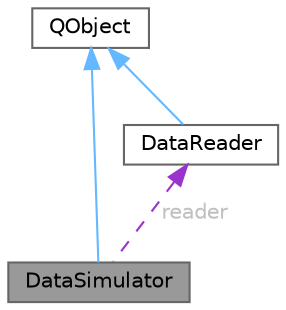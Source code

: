digraph "DataSimulator"
{
 // LATEX_PDF_SIZE
  bgcolor="transparent";
  edge [fontname=Helvetica,fontsize=10,labelfontname=Helvetica,labelfontsize=10];
  node [fontname=Helvetica,fontsize=10,shape=box,height=0.2,width=0.4];
  Node1 [id="Node000001",label="DataSimulator",height=0.2,width=0.4,color="gray40", fillcolor="grey60", style="filled", fontcolor="black",tooltip="Klasa symulująca odtwarzanie danych z pliku z kątami."];
  Node2 -> Node1 [id="edge1_Node000001_Node000002",dir="back",color="steelblue1",style="solid",tooltip=" "];
  Node2 [id="Node000002",label="QObject",height=0.2,width=0.4,color="gray40", fillcolor="white", style="filled",tooltip=" "];
  Node3 -> Node1 [id="edge2_Node000001_Node000003",dir="back",color="darkorchid3",style="dashed",tooltip=" ",label=" reader",fontcolor="grey" ];
  Node3 [id="Node000003",label="DataReader",height=0.2,width=0.4,color="gray40", fillcolor="white", style="filled",URL="$classDataReader.html",tooltip="Klasa do wczytywania danych z pliku tekstowego."];
  Node2 -> Node3 [id="edge3_Node000003_Node000002",dir="back",color="steelblue1",style="solid",tooltip=" "];
}
